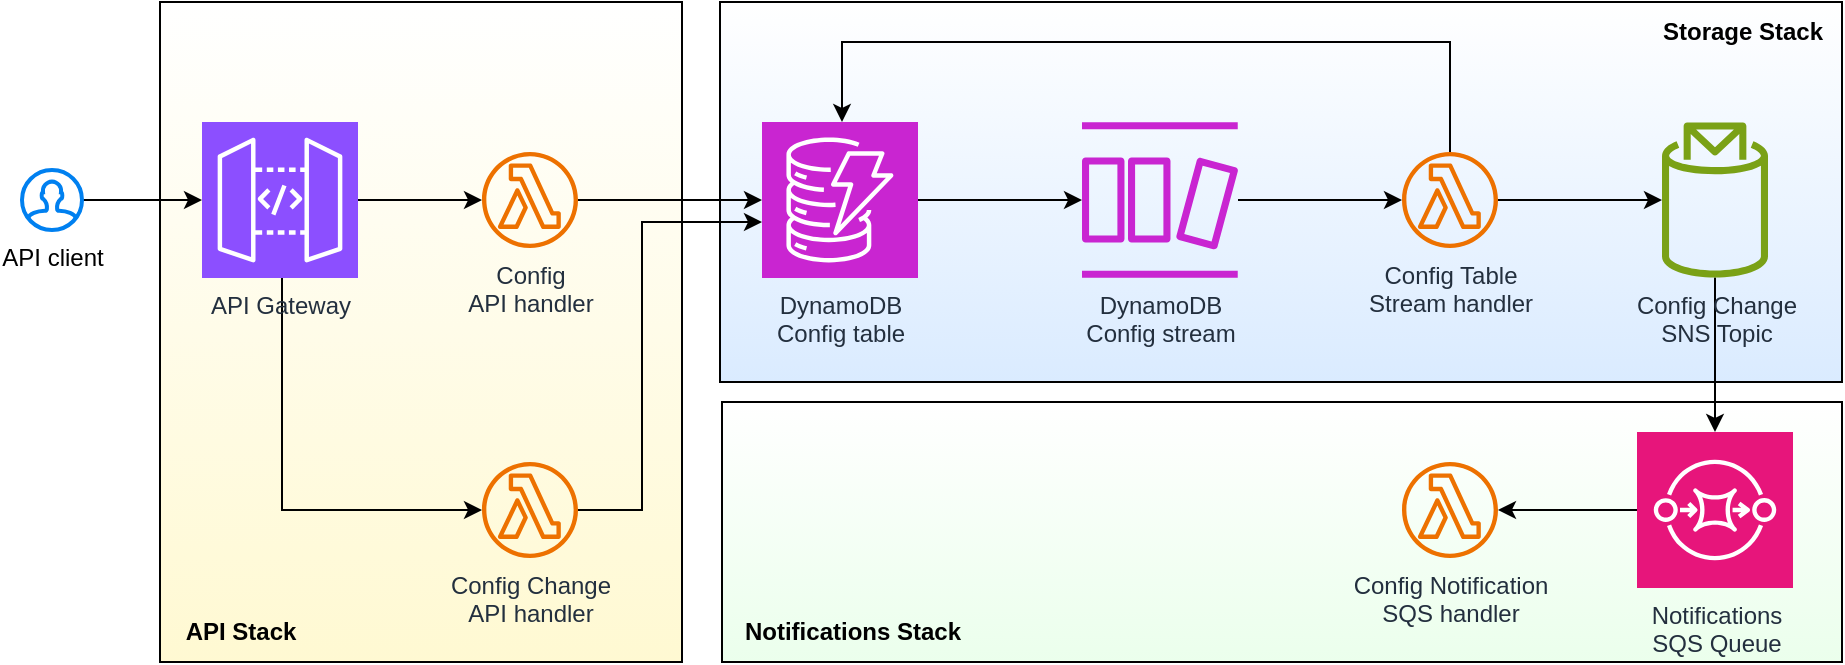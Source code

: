 <mxfile version="28.1.2">
  <diagram name="Page-1" id="VgDymT5_iToIgLZdXw6S">
    <mxGraphModel dx="976" dy="755" grid="1" gridSize="10" guides="1" tooltips="1" connect="1" arrows="1" fold="1" page="1" pageScale="1" pageWidth="827" pageHeight="1169" background="#ffffff" math="0" shadow="0">
      <root>
        <mxCell id="0" />
        <mxCell id="1" parent="0" />
        <mxCell id="_giiExtIUJitpKC06nbd-52" value="" style="rounded=0;whiteSpace=wrap;html=1;gradientColor=#EBFFEC;" parent="1" vertex="1">
          <mxGeometry x="370" y="200" width="560" height="130" as="geometry" />
        </mxCell>
        <mxCell id="_giiExtIUJitpKC06nbd-45" value="" style="rounded=0;whiteSpace=wrap;html=1;gradientColor=#DAEBFF;" parent="1" vertex="1">
          <mxGeometry x="369" width="561" height="190" as="geometry" />
        </mxCell>
        <mxCell id="_giiExtIUJitpKC06nbd-44" value="" style="rounded=0;whiteSpace=wrap;html=1;labelBackgroundColor=none;textShadow=0;gradientColor=#FFF9D2;" parent="1" vertex="1">
          <mxGeometry x="89" width="261" height="330" as="geometry" />
        </mxCell>
        <mxCell id="_giiExtIUJitpKC06nbd-20" style="edgeStyle=orthogonalEdgeStyle;rounded=0;orthogonalLoop=1;jettySize=auto;html=1;" parent="1" source="_giiExtIUJitpKC06nbd-1" target="_giiExtIUJitpKC06nbd-4" edge="1">
          <mxGeometry relative="1" as="geometry" />
        </mxCell>
        <mxCell id="_giiExtIUJitpKC06nbd-50" style="edgeStyle=orthogonalEdgeStyle;rounded=0;orthogonalLoop=1;jettySize=auto;html=1;" parent="1" source="_giiExtIUJitpKC06nbd-1" target="_giiExtIUJitpKC06nbd-47" edge="1">
          <mxGeometry relative="1" as="geometry">
            <Array as="points">
              <mxPoint x="150" y="254" />
            </Array>
          </mxGeometry>
        </mxCell>
        <mxCell id="_giiExtIUJitpKC06nbd-1" value="API&lt;span style=&quot;background-color: transparent; color: light-dark(rgb(35, 47, 62), rgb(189, 199, 212));&quot;&gt;&amp;nbsp;Gateway&lt;/span&gt;" style="sketch=0;points=[[0,0,0],[0.25,0,0],[0.5,0,0],[0.75,0,0],[1,0,0],[0,1,0],[0.25,1,0],[0.5,1,0],[0.75,1,0],[1,1,0],[0,0.25,0],[0,0.5,0],[0,0.75,0],[1,0.25,0],[1,0.5,0],[1,0.75,0]];outlineConnect=0;fontColor=#232F3E;fillColor=#8C4FFF;strokeColor=#ffffff;dashed=0;verticalLabelPosition=bottom;verticalAlign=top;align=center;html=1;fontSize=12;fontStyle=0;aspect=fixed;shape=mxgraph.aws4.resourceIcon;resIcon=mxgraph.aws4.api_gateway;" parent="1" vertex="1">
          <mxGeometry x="110" y="60" width="78" height="78" as="geometry" />
        </mxCell>
        <mxCell id="_giiExtIUJitpKC06nbd-38" style="edgeStyle=orthogonalEdgeStyle;rounded=0;orthogonalLoop=1;jettySize=auto;html=1;" parent="1" source="_giiExtIUJitpKC06nbd-4" target="_giiExtIUJitpKC06nbd-8" edge="1">
          <mxGeometry relative="1" as="geometry">
            <Array as="points">
              <mxPoint x="410" y="99" />
            </Array>
          </mxGeometry>
        </mxCell>
        <mxCell id="_giiExtIUJitpKC06nbd-4" value="Config&lt;br&gt;API handler" style="sketch=0;outlineConnect=0;fontColor=#232F3E;gradientColor=none;fillColor=#ED7100;strokeColor=none;dashed=0;verticalLabelPosition=bottom;verticalAlign=top;align=center;html=1;fontSize=12;fontStyle=0;aspect=fixed;pointerEvents=1;shape=mxgraph.aws4.lambda_function;" parent="1" vertex="1">
          <mxGeometry x="250" y="75" width="48" height="48" as="geometry" />
        </mxCell>
        <mxCell id="_giiExtIUJitpKC06nbd-6" value="Config Notification&lt;br&gt;SQS handler" style="sketch=0;outlineConnect=0;fontColor=#232F3E;gradientColor=none;fillColor=#ED7100;strokeColor=none;dashed=0;verticalLabelPosition=bottom;verticalAlign=top;align=center;html=1;fontSize=12;fontStyle=0;aspect=fixed;pointerEvents=1;shape=mxgraph.aws4.lambda_function;" parent="1" vertex="1">
          <mxGeometry x="710" y="230" width="48" height="48" as="geometry" />
        </mxCell>
        <mxCell id="_giiExtIUJitpKC06nbd-23" style="edgeStyle=orthogonalEdgeStyle;rounded=0;orthogonalLoop=1;jettySize=auto;html=1;" parent="1" source="_giiExtIUJitpKC06nbd-7" target="_giiExtIUJitpKC06nbd-22" edge="1">
          <mxGeometry relative="1" as="geometry" />
        </mxCell>
        <mxCell id="_giiExtIUJitpKC06nbd-46" style="edgeStyle=orthogonalEdgeStyle;rounded=0;orthogonalLoop=1;jettySize=auto;html=1;" parent="1" source="_giiExtIUJitpKC06nbd-7" target="_giiExtIUJitpKC06nbd-8" edge="1">
          <mxGeometry relative="1" as="geometry">
            <Array as="points">
              <mxPoint x="734" y="20" />
              <mxPoint x="430" y="20" />
            </Array>
          </mxGeometry>
        </mxCell>
        <mxCell id="_giiExtIUJitpKC06nbd-7" value="Config Table&lt;br&gt;Stream handler" style="sketch=0;outlineConnect=0;fontColor=#232F3E;gradientColor=none;fillColor=#ED7100;strokeColor=none;dashed=0;verticalLabelPosition=bottom;verticalAlign=top;align=center;html=1;fontSize=12;fontStyle=0;aspect=fixed;pointerEvents=1;shape=mxgraph.aws4.lambda_function;" parent="1" vertex="1">
          <mxGeometry x="710" y="75" width="48" height="48" as="geometry" />
        </mxCell>
        <mxCell id="_giiExtIUJitpKC06nbd-43" style="edgeStyle=orthogonalEdgeStyle;rounded=0;orthogonalLoop=1;jettySize=auto;html=1;" parent="1" source="_giiExtIUJitpKC06nbd-8" target="_giiExtIUJitpKC06nbd-13" edge="1">
          <mxGeometry relative="1" as="geometry" />
        </mxCell>
        <mxCell id="_giiExtIUJitpKC06nbd-8" value="DynamoDB&lt;br&gt;Config table" style="sketch=0;points=[[0,0,0],[0.25,0,0],[0.5,0,0],[0.75,0,0],[1,0,0],[0,1,0],[0.25,1,0],[0.5,1,0],[0.75,1,0],[1,1,0],[0,0.25,0],[0,0.5,0],[0,0.75,0],[1,0.25,0],[1,0.5,0],[1,0.75,0]];outlineConnect=0;fontColor=#232F3E;fillColor=#C925D1;strokeColor=#ffffff;dashed=0;verticalLabelPosition=bottom;verticalAlign=top;align=center;html=1;fontSize=12;fontStyle=0;aspect=fixed;shape=mxgraph.aws4.resourceIcon;resIcon=mxgraph.aws4.dynamodb;" parent="1" vertex="1">
          <mxGeometry x="390" y="60" width="78" height="78" as="geometry" />
        </mxCell>
        <mxCell id="_giiExtIUJitpKC06nbd-17" style="edgeStyle=orthogonalEdgeStyle;rounded=0;orthogonalLoop=1;jettySize=auto;html=1;" parent="1" source="_giiExtIUJitpKC06nbd-13" target="_giiExtIUJitpKC06nbd-7" edge="1">
          <mxGeometry relative="1" as="geometry">
            <mxPoint x="670" y="244" as="targetPoint" />
          </mxGeometry>
        </mxCell>
        <mxCell id="_giiExtIUJitpKC06nbd-41" style="edgeStyle=orthogonalEdgeStyle;rounded=0;orthogonalLoop=1;jettySize=auto;html=1;" parent="1" source="_giiExtIUJitpKC06nbd-22" target="_giiExtIUJitpKC06nbd-24" edge="1">
          <mxGeometry relative="1" as="geometry" />
        </mxCell>
        <mxCell id="_giiExtIUJitpKC06nbd-22" value="Config Change&lt;br&gt;SNS Topic" style="sketch=0;outlineConnect=0;fontColor=#232F3E;gradientColor=none;fillColor=#7AA116;strokeColor=none;dashed=0;verticalLabelPosition=bottom;verticalAlign=top;align=center;html=1;fontSize=12;fontStyle=0;aspect=fixed;pointerEvents=1;shape=mxgraph.aws4.topic_2;" parent="1" vertex="1">
          <mxGeometry x="840" y="60" width="53" height="78" as="geometry" />
        </mxCell>
        <mxCell id="_giiExtIUJitpKC06nbd-26" style="edgeStyle=orthogonalEdgeStyle;rounded=0;orthogonalLoop=1;jettySize=auto;html=1;" parent="1" source="_giiExtIUJitpKC06nbd-24" target="_giiExtIUJitpKC06nbd-6" edge="1">
          <mxGeometry relative="1" as="geometry" />
        </mxCell>
        <mxCell id="_giiExtIUJitpKC06nbd-24" value="Notifications&lt;br&gt;SQS Queue" style="sketch=0;points=[[0,0,0],[0.25,0,0],[0.5,0,0],[0.75,0,0],[1,0,0],[0,1,0],[0.25,1,0],[0.5,1,0],[0.75,1,0],[1,1,0],[0,0.25,0],[0,0.5,0],[0,0.75,0],[1,0.25,0],[1,0.5,0],[1,0.75,0]];outlineConnect=0;fontColor=#232F3E;fillColor=#E7157B;strokeColor=#ffffff;dashed=0;verticalLabelPosition=bottom;verticalAlign=top;align=center;html=1;fontSize=12;fontStyle=0;aspect=fixed;shape=mxgraph.aws4.resourceIcon;resIcon=mxgraph.aws4.sqs;" parent="1" vertex="1">
          <mxGeometry x="827.5" y="215" width="78" height="78" as="geometry" />
        </mxCell>
        <mxCell id="_giiExtIUJitpKC06nbd-31" style="edgeStyle=orthogonalEdgeStyle;rounded=0;orthogonalLoop=1;jettySize=auto;html=1;" parent="1" source="_giiExtIUJitpKC06nbd-30" target="_giiExtIUJitpKC06nbd-1" edge="1">
          <mxGeometry relative="1" as="geometry" />
        </mxCell>
        <mxCell id="_giiExtIUJitpKC06nbd-30" value="API client" style="html=1;verticalLabelPosition=bottom;align=center;labelBackgroundColor=#ffffff;verticalAlign=top;strokeWidth=2;strokeColor=#0080F0;shadow=0;dashed=0;shape=mxgraph.ios7.icons.user;" parent="1" vertex="1">
          <mxGeometry x="20" y="84" width="30" height="30" as="geometry" />
        </mxCell>
        <mxCell id="_giiExtIUJitpKC06nbd-13" value="DynamoDB&lt;br&gt;Config stream" style="sketch=0;outlineConnect=0;fontColor=#232F3E;gradientColor=none;fillColor=#C925D1;strokeColor=none;dashed=0;verticalLabelPosition=bottom;verticalAlign=top;align=center;html=1;fontSize=12;fontStyle=0;aspect=fixed;pointerEvents=1;shape=mxgraph.aws4.dynamodb_stream;" parent="1" vertex="1">
          <mxGeometry x="550" y="60" width="78" height="78" as="geometry" />
        </mxCell>
        <mxCell id="_giiExtIUJitpKC06nbd-51" style="edgeStyle=orthogonalEdgeStyle;rounded=0;orthogonalLoop=1;jettySize=auto;html=1;" parent="1" source="_giiExtIUJitpKC06nbd-47" target="_giiExtIUJitpKC06nbd-8" edge="1">
          <mxGeometry relative="1" as="geometry">
            <Array as="points">
              <mxPoint x="330" y="254" />
              <mxPoint x="330" y="110" />
            </Array>
          </mxGeometry>
        </mxCell>
        <mxCell id="_giiExtIUJitpKC06nbd-47" value="Config Change&lt;br&gt;API handler" style="sketch=0;outlineConnect=0;fontColor=#232F3E;gradientColor=none;fillColor=#ED7100;strokeColor=none;dashed=0;verticalLabelPosition=bottom;verticalAlign=top;align=center;html=1;fontSize=12;fontStyle=0;aspect=fixed;pointerEvents=1;shape=mxgraph.aws4.lambda_function;" parent="1" vertex="1">
          <mxGeometry x="250" y="230" width="48" height="48" as="geometry" />
        </mxCell>
        <mxCell id="_giiExtIUJitpKC06nbd-53" value="&lt;b&gt;Notifications Stack&lt;/b&gt;" style="text;html=1;align=center;verticalAlign=middle;resizable=0;points=[];autosize=1;strokeColor=none;fillColor=none;" parent="1" vertex="1">
          <mxGeometry x="370" y="300" width="130" height="30" as="geometry" />
        </mxCell>
        <mxCell id="_giiExtIUJitpKC06nbd-54" value="&lt;b&gt;API Stack&lt;/b&gt;" style="text;html=1;align=center;verticalAlign=middle;resizable=0;points=[];autosize=1;strokeColor=none;fillColor=none;" parent="1" vertex="1">
          <mxGeometry x="89" y="300" width="80" height="30" as="geometry" />
        </mxCell>
        <mxCell id="_giiExtIUJitpKC06nbd-55" value="&lt;b&gt;Storage Stack&lt;/b&gt;" style="text;html=1;align=center;verticalAlign=middle;resizable=0;points=[];autosize=1;strokeColor=none;fillColor=none;" parent="1" vertex="1">
          <mxGeometry x="830" width="100" height="30" as="geometry" />
        </mxCell>
      </root>
    </mxGraphModel>
  </diagram>
</mxfile>
